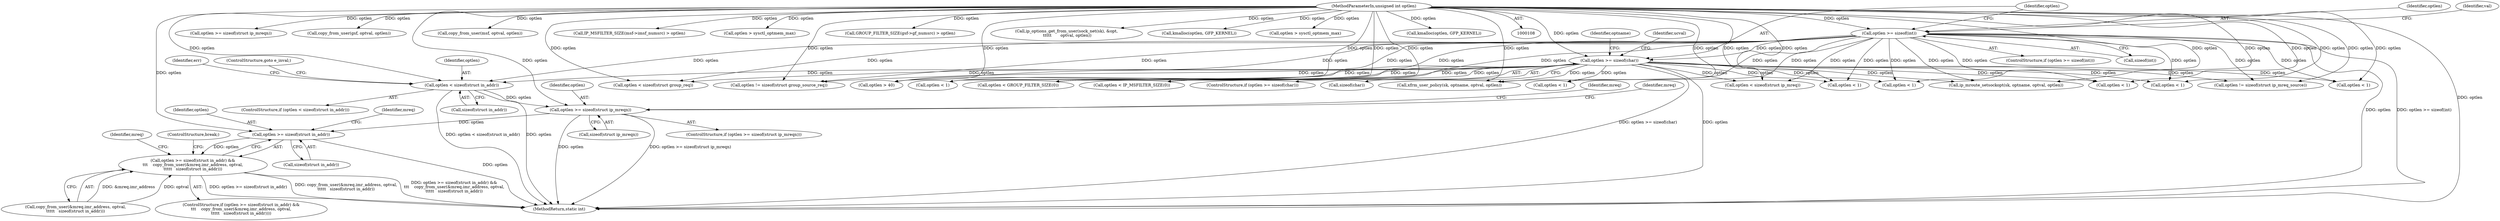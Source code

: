 digraph "0_linux_f6d8bd051c391c1c0458a30b2a7abcd939329259_26@API" {
"1000704" [label="(Call,optlen >= sizeof(struct in_addr))"];
"1000681" [label="(Call,optlen >= sizeof(struct ip_mreqn))"];
"1000671" [label="(Call,optlen < sizeof(struct in_addr))"];
"1000227" [label="(Call,optlen >= sizeof(char))"];
"1000211" [label="(Call,optlen >= sizeof(int))"];
"1000113" [label="(MethodParameterIn,unsigned int optlen)"];
"1000703" [label="(Call,optlen >= sizeof(struct in_addr) &&\n\t\t\t    copy_from_user(&mreq.imr_address, optval,\n\t\t\t\t\t   sizeof(struct in_addr)))"];
"1000226" [label="(ControlStructure,if (optlen >= sizeof(char)))"];
"1000847" [label="(Call,optlen >= sizeof(struct ip_mreqn))"];
"1000720" [label="(Identifier,mreq)"];
"1001685" [label="(Call,optlen < 1)"];
"1001424" [label="(Call,copy_from_user(gsf, optval, optlen))"];
"1000249" [label="(Identifier,optname)"];
"1001720" [label="(MethodReturn,static int)"];
"1000682" [label="(Identifier,optlen)"];
"1000708" [label="(Call,copy_from_user(&mreq.imr_address, optval,\n\t\t\t\t\t   sizeof(struct in_addr)))"];
"1001390" [label="(Call,optlen < GROUP_FILTER_SIZE(0))"];
"1000681" [label="(Call,optlen >= sizeof(struct ip_mreqn))"];
"1000673" [label="(Call,sizeof(struct in_addr))"];
"1001596" [label="(Call,optlen < 1)"];
"1000218" [label="(Identifier,val)"];
"1000932" [label="(Call,copy_from_user(msf, optval, optlen))"];
"1000251" [label="(Call,ip_mroute_setsockopt(sk, optname, optval, optlen))"];
"1001671" [label="(Call,optlen < 1)"];
"1000670" [label="(ControlStructure,if (optlen < sizeof(struct in_addr)))"];
"1000704" [label="(Call,optlen >= sizeof(struct in_addr))"];
"1000210" [label="(ControlStructure,if (optlen >= sizeof(int)))"];
"1000235" [label="(Identifier,ucval)"];
"1000961" [label="(Call,IP_MSFILTER_SIZE(msf->imsf_numsrc) > optlen)"];
"1000716" [label="(ControlStructure,break;)"];
"1000675" [label="(ControlStructure,goto e_inval;)"];
"1000228" [label="(Identifier,optlen)"];
"1000213" [label="(Call,sizeof(int))"];
"1000271" [label="(Call,optlen > 40)"];
"1001628" [label="(Call,optlen < 1)"];
"1000671" [label="(Call,optlen < sizeof(struct in_addr))"];
"1000705" [label="(Identifier,optlen)"];
"1000615" [label="(Call,optlen < 1)"];
"1000904" [label="(Call,optlen > sysctl_optmem_max)"];
"1000672" [label="(Identifier,optlen)"];
"1000993" [label="(Call,optlen != sizeof(struct ip_mreq_source))"];
"1000680" [label="(ControlStructure,if (optlen >= sizeof(struct ip_mreqn)))"];
"1000212" [label="(Identifier,optlen)"];
"1000229" [label="(Call,sizeof(char))"];
"1001448" [label="(Call,GROUP_FILTER_SIZE(gsf->gf_numsrc) > optlen)"];
"1001190" [label="(Call,optlen != sizeof(struct group_source_req))"];
"1000698" [label="(Identifier,mreq)"];
"1000277" [label="(Call,ip_options_get_from_user(sock_net(sk), &opt,\n \t\t\t\t\t       optval, optlen))"];
"1000677" [label="(Identifier,err)"];
"1000915" [label="(Call,kmalloc(optlen, GFP_KERNEL))"];
"1000113" [label="(MethodParameterIn,unsigned int optlen)"];
"1000837" [label="(Call,optlen < sizeof(struct ip_mreq))"];
"1001396" [label="(Call,optlen > sysctl_optmem_max)"];
"1000703" [label="(Call,optlen >= sizeof(struct in_addr) &&\n\t\t\t    copy_from_user(&mreq.imr_address, optval,\n\t\t\t\t\t   sizeof(struct in_addr)))"];
"1001653" [label="(Call,xfrm_user_policy(sk, optname, optval, optlen))"];
"1000689" [label="(Identifier,mreq)"];
"1000706" [label="(Call,sizeof(struct in_addr))"];
"1000505" [label="(Call,optlen < 1)"];
"1001407" [label="(Call,kmalloc(optlen, GFP_KERNEL))"];
"1001109" [label="(Call,optlen < sizeof(struct group_req))"];
"1000898" [label="(Call,optlen < IP_MSFILTER_SIZE(0))"];
"1000702" [label="(ControlStructure,if (optlen >= sizeof(struct in_addr) &&\n\t\t\t    copy_from_user(&mreq.imr_address, optval,\n\t\t\t\t\t   sizeof(struct in_addr))))"];
"1000644" [label="(Call,optlen < 1)"];
"1000683" [label="(Call,sizeof(struct ip_mreqn))"];
"1000211" [label="(Call,optlen >= sizeof(int))"];
"1000711" [label="(Identifier,mreq)"];
"1000227" [label="(Call,optlen >= sizeof(char))"];
"1000704" -> "1000703"  [label="AST: "];
"1000704" -> "1000706"  [label="CFG: "];
"1000705" -> "1000704"  [label="AST: "];
"1000706" -> "1000704"  [label="AST: "];
"1000711" -> "1000704"  [label="CFG: "];
"1000703" -> "1000704"  [label="CFG: "];
"1000704" -> "1001720"  [label="DDG: optlen"];
"1000704" -> "1000703"  [label="DDG: optlen"];
"1000681" -> "1000704"  [label="DDG: optlen"];
"1000113" -> "1000704"  [label="DDG: optlen"];
"1000681" -> "1000680"  [label="AST: "];
"1000681" -> "1000683"  [label="CFG: "];
"1000682" -> "1000681"  [label="AST: "];
"1000683" -> "1000681"  [label="AST: "];
"1000689" -> "1000681"  [label="CFG: "];
"1000698" -> "1000681"  [label="CFG: "];
"1000681" -> "1001720"  [label="DDG: optlen >= sizeof(struct ip_mreqn)"];
"1000681" -> "1001720"  [label="DDG: optlen"];
"1000671" -> "1000681"  [label="DDG: optlen"];
"1000113" -> "1000681"  [label="DDG: optlen"];
"1000671" -> "1000670"  [label="AST: "];
"1000671" -> "1000673"  [label="CFG: "];
"1000672" -> "1000671"  [label="AST: "];
"1000673" -> "1000671"  [label="AST: "];
"1000675" -> "1000671"  [label="CFG: "];
"1000677" -> "1000671"  [label="CFG: "];
"1000671" -> "1001720"  [label="DDG: optlen"];
"1000671" -> "1001720"  [label="DDG: optlen < sizeof(struct in_addr)"];
"1000227" -> "1000671"  [label="DDG: optlen"];
"1000211" -> "1000671"  [label="DDG: optlen"];
"1000113" -> "1000671"  [label="DDG: optlen"];
"1000227" -> "1000226"  [label="AST: "];
"1000227" -> "1000229"  [label="CFG: "];
"1000228" -> "1000227"  [label="AST: "];
"1000229" -> "1000227"  [label="AST: "];
"1000235" -> "1000227"  [label="CFG: "];
"1000249" -> "1000227"  [label="CFG: "];
"1000227" -> "1001720"  [label="DDG: optlen >= sizeof(char)"];
"1000227" -> "1001720"  [label="DDG: optlen"];
"1000211" -> "1000227"  [label="DDG: optlen"];
"1000113" -> "1000227"  [label="DDG: optlen"];
"1000227" -> "1000251"  [label="DDG: optlen"];
"1000227" -> "1000271"  [label="DDG: optlen"];
"1000227" -> "1000505"  [label="DDG: optlen"];
"1000227" -> "1000615"  [label="DDG: optlen"];
"1000227" -> "1000644"  [label="DDG: optlen"];
"1000227" -> "1000837"  [label="DDG: optlen"];
"1000227" -> "1000898"  [label="DDG: optlen"];
"1000227" -> "1000993"  [label="DDG: optlen"];
"1000227" -> "1001109"  [label="DDG: optlen"];
"1000227" -> "1001190"  [label="DDG: optlen"];
"1000227" -> "1001390"  [label="DDG: optlen"];
"1000227" -> "1001596"  [label="DDG: optlen"];
"1000227" -> "1001628"  [label="DDG: optlen"];
"1000227" -> "1001653"  [label="DDG: optlen"];
"1000227" -> "1001671"  [label="DDG: optlen"];
"1000227" -> "1001685"  [label="DDG: optlen"];
"1000211" -> "1000210"  [label="AST: "];
"1000211" -> "1000213"  [label="CFG: "];
"1000212" -> "1000211"  [label="AST: "];
"1000213" -> "1000211"  [label="AST: "];
"1000218" -> "1000211"  [label="CFG: "];
"1000228" -> "1000211"  [label="CFG: "];
"1000211" -> "1001720"  [label="DDG: optlen"];
"1000211" -> "1001720"  [label="DDG: optlen >= sizeof(int)"];
"1000113" -> "1000211"  [label="DDG: optlen"];
"1000211" -> "1000251"  [label="DDG: optlen"];
"1000211" -> "1000271"  [label="DDG: optlen"];
"1000211" -> "1000505"  [label="DDG: optlen"];
"1000211" -> "1000615"  [label="DDG: optlen"];
"1000211" -> "1000644"  [label="DDG: optlen"];
"1000211" -> "1000837"  [label="DDG: optlen"];
"1000211" -> "1000898"  [label="DDG: optlen"];
"1000211" -> "1000993"  [label="DDG: optlen"];
"1000211" -> "1001109"  [label="DDG: optlen"];
"1000211" -> "1001190"  [label="DDG: optlen"];
"1000211" -> "1001390"  [label="DDG: optlen"];
"1000211" -> "1001596"  [label="DDG: optlen"];
"1000211" -> "1001628"  [label="DDG: optlen"];
"1000211" -> "1001653"  [label="DDG: optlen"];
"1000211" -> "1001671"  [label="DDG: optlen"];
"1000211" -> "1001685"  [label="DDG: optlen"];
"1000113" -> "1000108"  [label="AST: "];
"1000113" -> "1001720"  [label="DDG: optlen"];
"1000113" -> "1000251"  [label="DDG: optlen"];
"1000113" -> "1000271"  [label="DDG: optlen"];
"1000113" -> "1000277"  [label="DDG: optlen"];
"1000113" -> "1000505"  [label="DDG: optlen"];
"1000113" -> "1000615"  [label="DDG: optlen"];
"1000113" -> "1000644"  [label="DDG: optlen"];
"1000113" -> "1000837"  [label="DDG: optlen"];
"1000113" -> "1000847"  [label="DDG: optlen"];
"1000113" -> "1000898"  [label="DDG: optlen"];
"1000113" -> "1000904"  [label="DDG: optlen"];
"1000113" -> "1000915"  [label="DDG: optlen"];
"1000113" -> "1000932"  [label="DDG: optlen"];
"1000113" -> "1000961"  [label="DDG: optlen"];
"1000113" -> "1000993"  [label="DDG: optlen"];
"1000113" -> "1001109"  [label="DDG: optlen"];
"1000113" -> "1001190"  [label="DDG: optlen"];
"1000113" -> "1001390"  [label="DDG: optlen"];
"1000113" -> "1001396"  [label="DDG: optlen"];
"1000113" -> "1001407"  [label="DDG: optlen"];
"1000113" -> "1001424"  [label="DDG: optlen"];
"1000113" -> "1001448"  [label="DDG: optlen"];
"1000113" -> "1001596"  [label="DDG: optlen"];
"1000113" -> "1001628"  [label="DDG: optlen"];
"1000113" -> "1001653"  [label="DDG: optlen"];
"1000113" -> "1001671"  [label="DDG: optlen"];
"1000113" -> "1001685"  [label="DDG: optlen"];
"1000703" -> "1000702"  [label="AST: "];
"1000703" -> "1000708"  [label="CFG: "];
"1000708" -> "1000703"  [label="AST: "];
"1000716" -> "1000703"  [label="CFG: "];
"1000720" -> "1000703"  [label="CFG: "];
"1000703" -> "1001720"  [label="DDG: copy_from_user(&mreq.imr_address, optval,\n\t\t\t\t\t   sizeof(struct in_addr))"];
"1000703" -> "1001720"  [label="DDG: optlen >= sizeof(struct in_addr) &&\n\t\t\t    copy_from_user(&mreq.imr_address, optval,\n\t\t\t\t\t   sizeof(struct in_addr))"];
"1000703" -> "1001720"  [label="DDG: optlen >= sizeof(struct in_addr)"];
"1000708" -> "1000703"  [label="DDG: &mreq.imr_address"];
"1000708" -> "1000703"  [label="DDG: optval"];
}
